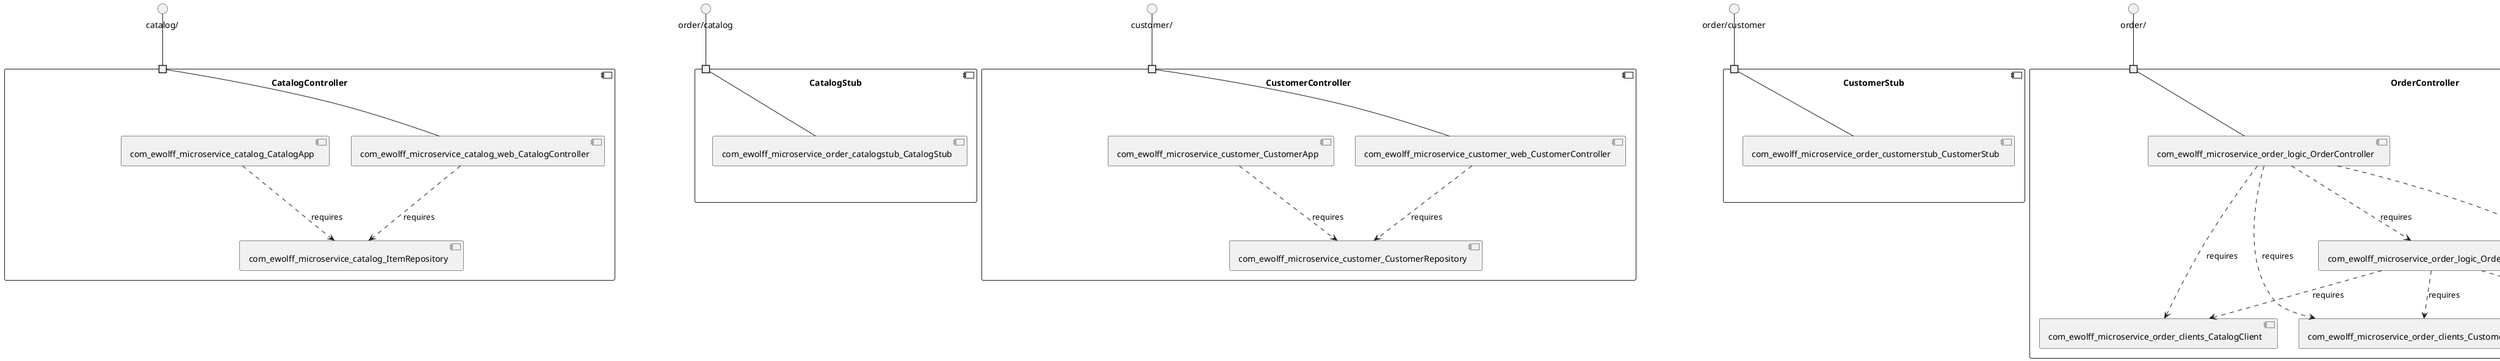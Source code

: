 @startuml
skinparam fixCircleLabelOverlapping true
skinparam componentStyle uml2
component "CatalogController\n\n\n\n\n\n" {
[com_ewolff_microservice_catalog_CatalogApp]
[com_ewolff_microservice_catalog_ItemRepository]
[com_ewolff_microservice_catalog_web_CatalogController]
portin " " as CatalogController_requires_catalog_
[com_ewolff_microservice_catalog_web_CatalogController]..>[com_ewolff_microservice_catalog_ItemRepository] : requires
[com_ewolff_microservice_catalog_CatalogApp]..>[com_ewolff_microservice_catalog_ItemRepository] : requires
"CatalogController_requires_catalog_"--[com_ewolff_microservice_catalog_web_CatalogController]
}
interface "catalog/" as interface.catalog_
interface.catalog_--"CatalogController_requires_catalog_"
component "CatalogStub\n\n\n\n\n\n" {
[com_ewolff_microservice_order_catalogstub_CatalogStub]
portin " " as CatalogStub_requires_order_catalog
"CatalogStub_requires_order_catalog"--[com_ewolff_microservice_order_catalogstub_CatalogStub]
}
interface "order/catalog" as interface.order_catalog
interface.order_catalog--"CatalogStub_requires_order_catalog"
component "CustomerController\n\n\n\n\n\n" {
[com_ewolff_microservice_customer_CustomerApp]
[com_ewolff_microservice_customer_CustomerRepository]
[com_ewolff_microservice_customer_web_CustomerController]
portin " " as CustomerController_requires_customer_
[com_ewolff_microservice_customer_web_CustomerController]..>[com_ewolff_microservice_customer_CustomerRepository] : requires
[com_ewolff_microservice_customer_CustomerApp]..>[com_ewolff_microservice_customer_CustomerRepository] : requires
"CustomerController_requires_customer_"--[com_ewolff_microservice_customer_web_CustomerController]
}
interface "customer/" as interface.customer_
interface.customer_--"CustomerController_requires_customer_"
component "CustomerStub\n\n\n\n\n\n" {
[com_ewolff_microservice_order_customerstub_CustomerStub]
portin " " as CustomerStub_requires_order_customer
"CustomerStub_requires_order_customer"--[com_ewolff_microservice_order_customerstub_CustomerStub]
}
interface "order/customer" as interface.order_customer
interface.order_customer--"CustomerStub_requires_order_customer"
component "OrderController\n\n\n\n\n\n" {
[com_ewolff_microservice_order_logic_OrderController]
[com_ewolff_microservice_order_logic_OrderService]
[com_ewolff_microservice_order_clients_CatalogClient]
[com_ewolff_microservice_order_clients_CustomerClient]
[com_ewolff_microservice_order_logic_OrderRepository]
portin " " as OrderController_requires_order_
[com_ewolff_microservice_order_logic_OrderService]..>[com_ewolff_microservice_order_clients_CustomerClient] : requires
[com_ewolff_microservice_order_logic_OrderService]..>[com_ewolff_microservice_order_clients_CatalogClient] : requires
[com_ewolff_microservice_order_logic_OrderController]..>[com_ewolff_microservice_order_clients_CustomerClient] : requires
[com_ewolff_microservice_order_logic_OrderService]..>[com_ewolff_microservice_order_logic_OrderRepository] : requires
[com_ewolff_microservice_order_logic_OrderController]..>[com_ewolff_microservice_order_logic_OrderRepository] : requires
[com_ewolff_microservice_order_logic_OrderController]..>[com_ewolff_microservice_order_logic_OrderService] : requires
[com_ewolff_microservice_order_logic_OrderController]..>[com_ewolff_microservice_order_clients_CatalogClient] : requires
"OrderController_requires_order_"--[com_ewolff_microservice_order_logic_OrderController]
}
interface "order/" as interface.order_
interface.order_--"OrderController_requires_order_"

@enduml

